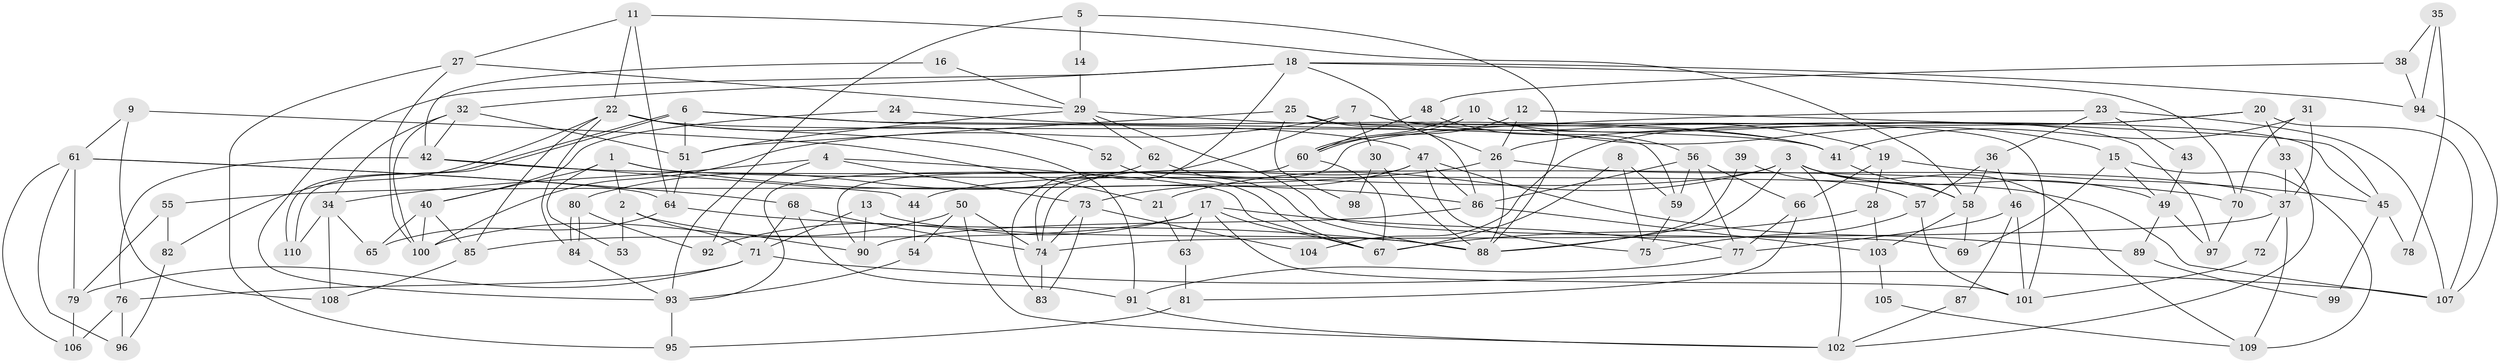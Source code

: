 // coarse degree distribution, {4: 0.18571428571428572, 3: 0.21428571428571427, 8: 0.11428571428571428, 5: 0.18571428571428572, 9: 0.014285714285714285, 7: 0.07142857142857142, 6: 0.1, 2: 0.08571428571428572, 10: 0.02857142857142857}
// Generated by graph-tools (version 1.1) at 2025/52/02/27/25 19:52:06]
// undirected, 110 vertices, 220 edges
graph export_dot {
graph [start="1"]
  node [color=gray90,style=filled];
  1;
  2;
  3;
  4;
  5;
  6;
  7;
  8;
  9;
  10;
  11;
  12;
  13;
  14;
  15;
  16;
  17;
  18;
  19;
  20;
  21;
  22;
  23;
  24;
  25;
  26;
  27;
  28;
  29;
  30;
  31;
  32;
  33;
  34;
  35;
  36;
  37;
  38;
  39;
  40;
  41;
  42;
  43;
  44;
  45;
  46;
  47;
  48;
  49;
  50;
  51;
  52;
  53;
  54;
  55;
  56;
  57;
  58;
  59;
  60;
  61;
  62;
  63;
  64;
  65;
  66;
  67;
  68;
  69;
  70;
  71;
  72;
  73;
  74;
  75;
  76;
  77;
  78;
  79;
  80;
  81;
  82;
  83;
  84;
  85;
  86;
  87;
  88;
  89;
  90;
  91;
  92;
  93;
  94;
  95;
  96;
  97;
  98;
  99;
  100;
  101;
  102;
  103;
  104;
  105;
  106;
  107;
  108;
  109;
  110;
  1 -- 40;
  1 -- 2;
  1 -- 53;
  1 -- 86;
  1 -- 107;
  2 -- 71;
  2 -- 90;
  2 -- 53;
  3 -- 102;
  3 -- 88;
  3 -- 21;
  3 -- 44;
  3 -- 49;
  3 -- 58;
  3 -- 109;
  4 -- 34;
  4 -- 73;
  4 -- 67;
  4 -- 92;
  5 -- 93;
  5 -- 88;
  5 -- 14;
  6 -- 110;
  6 -- 110;
  6 -- 51;
  6 -- 47;
  6 -- 59;
  7 -- 101;
  7 -- 19;
  7 -- 30;
  7 -- 93;
  7 -- 100;
  8 -- 59;
  8 -- 75;
  8 -- 67;
  9 -- 21;
  9 -- 61;
  9 -- 108;
  10 -- 15;
  10 -- 60;
  10 -- 60;
  10 -- 97;
  11 -- 22;
  11 -- 27;
  11 -- 58;
  11 -- 64;
  12 -- 60;
  12 -- 45;
  12 -- 26;
  13 -- 88;
  13 -- 90;
  13 -- 71;
  14 -- 29;
  15 -- 109;
  15 -- 49;
  15 -- 69;
  16 -- 42;
  16 -- 29;
  17 -- 92;
  17 -- 67;
  17 -- 63;
  17 -- 77;
  17 -- 85;
  17 -- 101;
  18 -- 26;
  18 -- 93;
  18 -- 32;
  18 -- 70;
  18 -- 83;
  18 -- 94;
  19 -- 66;
  19 -- 28;
  19 -- 45;
  20 -- 26;
  20 -- 107;
  20 -- 33;
  20 -- 104;
  21 -- 63;
  22 -- 84;
  22 -- 85;
  22 -- 41;
  22 -- 52;
  22 -- 82;
  22 -- 91;
  23 -- 107;
  23 -- 74;
  23 -- 36;
  23 -- 43;
  24 -- 40;
  24 -- 41;
  25 -- 51;
  25 -- 86;
  25 -- 45;
  25 -- 98;
  26 -- 37;
  26 -- 55;
  26 -- 88;
  27 -- 100;
  27 -- 29;
  27 -- 95;
  28 -- 67;
  28 -- 103;
  29 -- 41;
  29 -- 69;
  29 -- 51;
  29 -- 62;
  30 -- 88;
  30 -- 98;
  31 -- 70;
  31 -- 41;
  31 -- 37;
  32 -- 100;
  32 -- 34;
  32 -- 42;
  32 -- 51;
  33 -- 37;
  33 -- 102;
  34 -- 108;
  34 -- 65;
  34 -- 110;
  35 -- 94;
  35 -- 38;
  35 -- 78;
  36 -- 58;
  36 -- 46;
  36 -- 57;
  37 -- 74;
  37 -- 72;
  37 -- 109;
  38 -- 48;
  38 -- 94;
  39 -- 88;
  39 -- 57;
  40 -- 65;
  40 -- 100;
  40 -- 85;
  41 -- 58;
  42 -- 76;
  42 -- 44;
  42 -- 70;
  43 -- 49;
  44 -- 54;
  45 -- 78;
  45 -- 99;
  46 -- 101;
  46 -- 77;
  46 -- 87;
  47 -- 74;
  47 -- 73;
  47 -- 75;
  47 -- 86;
  47 -- 89;
  48 -- 56;
  48 -- 60;
  49 -- 97;
  49 -- 89;
  50 -- 74;
  50 -- 102;
  50 -- 54;
  50 -- 100;
  51 -- 64;
  52 -- 67;
  54 -- 93;
  55 -- 79;
  55 -- 82;
  56 -- 77;
  56 -- 86;
  56 -- 59;
  56 -- 66;
  57 -- 75;
  57 -- 101;
  58 -- 69;
  58 -- 103;
  59 -- 75;
  60 -- 67;
  60 -- 90;
  61 -- 79;
  61 -- 64;
  61 -- 68;
  61 -- 96;
  61 -- 106;
  62 -- 88;
  62 -- 80;
  63 -- 81;
  64 -- 65;
  64 -- 88;
  66 -- 77;
  66 -- 81;
  68 -- 91;
  68 -- 71;
  68 -- 74;
  70 -- 97;
  71 -- 76;
  71 -- 79;
  71 -- 107;
  72 -- 101;
  73 -- 74;
  73 -- 83;
  73 -- 104;
  74 -- 83;
  76 -- 96;
  76 -- 106;
  77 -- 91;
  79 -- 106;
  80 -- 84;
  80 -- 84;
  80 -- 92;
  81 -- 95;
  82 -- 96;
  84 -- 93;
  85 -- 108;
  86 -- 90;
  86 -- 103;
  87 -- 102;
  89 -- 99;
  91 -- 102;
  93 -- 95;
  94 -- 107;
  103 -- 105;
  105 -- 109;
}
